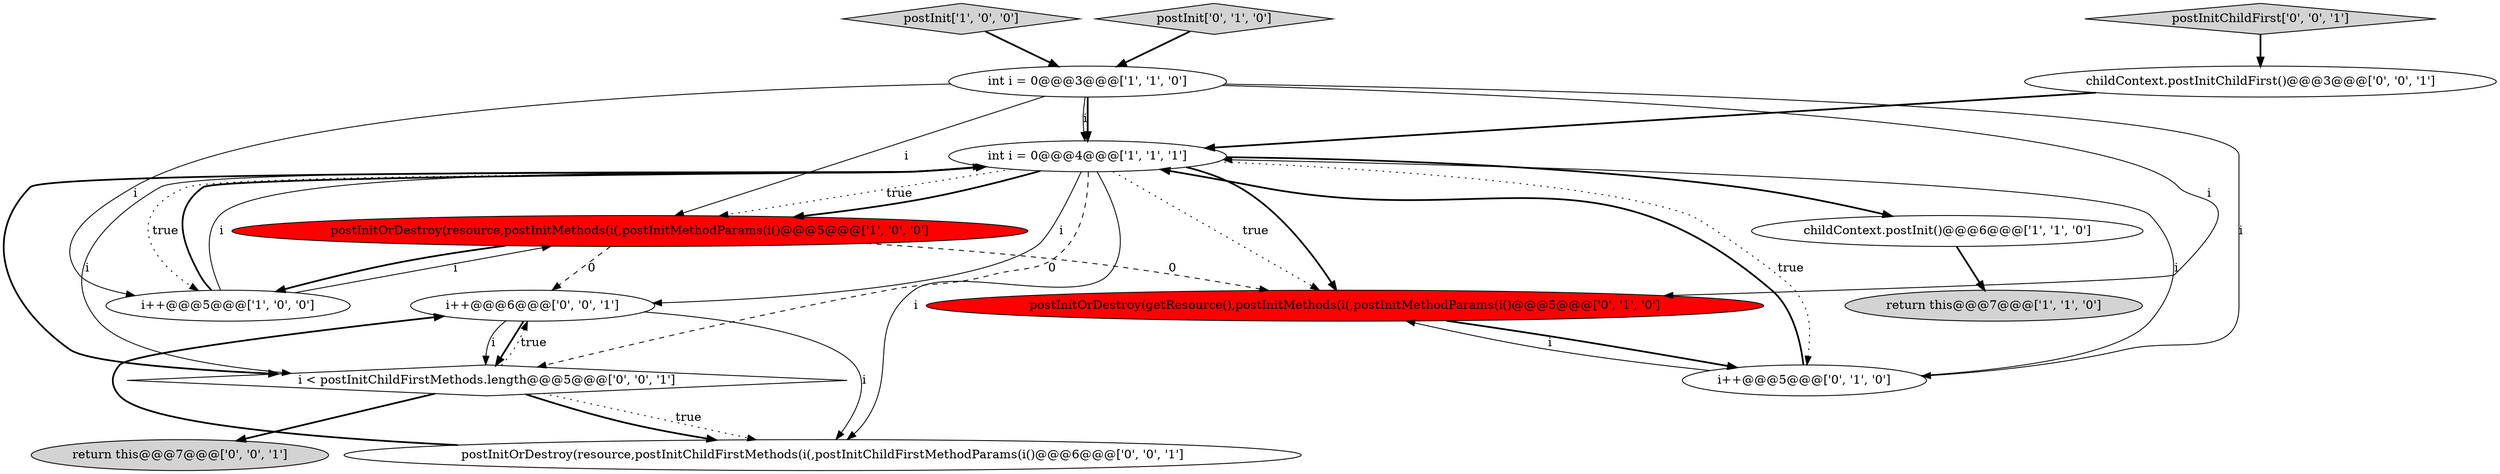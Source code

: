 digraph {
14 [style = filled, label = "i++@@@6@@@['0', '0', '1']", fillcolor = white, shape = ellipse image = "AAA0AAABBB3BBB"];
5 [style = filled, label = "postInit['1', '0', '0']", fillcolor = lightgray, shape = diamond image = "AAA0AAABBB1BBB"];
12 [style = filled, label = "postInitOrDestroy(resource,postInitChildFirstMethods(i(,postInitChildFirstMethodParams(i()@@@6@@@['0', '0', '1']", fillcolor = white, shape = ellipse image = "AAA0AAABBB3BBB"];
0 [style = filled, label = "int i = 0@@@4@@@['1', '1', '1']", fillcolor = white, shape = ellipse image = "AAA0AAABBB1BBB"];
9 [style = filled, label = "postInitOrDestroy(getResource(),postInitMethods(i(,postInitMethodParams(i()@@@5@@@['0', '1', '0']", fillcolor = red, shape = ellipse image = "AAA1AAABBB2BBB"];
3 [style = filled, label = "return this@@@7@@@['1', '1', '0']", fillcolor = lightgray, shape = ellipse image = "AAA0AAABBB1BBB"];
4 [style = filled, label = "postInitOrDestroy(resource,postInitMethods(i(,postInitMethodParams(i()@@@5@@@['1', '0', '0']", fillcolor = red, shape = ellipse image = "AAA1AAABBB1BBB"];
7 [style = filled, label = "postInit['0', '1', '0']", fillcolor = lightgray, shape = diamond image = "AAA0AAABBB2BBB"];
10 [style = filled, label = "return this@@@7@@@['0', '0', '1']", fillcolor = lightgray, shape = ellipse image = "AAA0AAABBB3BBB"];
1 [style = filled, label = "i++@@@5@@@['1', '0', '0']", fillcolor = white, shape = ellipse image = "AAA0AAABBB1BBB"];
13 [style = filled, label = "i < postInitChildFirstMethods.length@@@5@@@['0', '0', '1']", fillcolor = white, shape = diamond image = "AAA0AAABBB3BBB"];
2 [style = filled, label = "childContext.postInit()@@@6@@@['1', '1', '0']", fillcolor = white, shape = ellipse image = "AAA0AAABBB1BBB"];
11 [style = filled, label = "postInitChildFirst['0', '0', '1']", fillcolor = lightgray, shape = diamond image = "AAA0AAABBB3BBB"];
8 [style = filled, label = "i++@@@5@@@['0', '1', '0']", fillcolor = white, shape = ellipse image = "AAA0AAABBB2BBB"];
15 [style = filled, label = "childContext.postInitChildFirst()@@@3@@@['0', '0', '1']", fillcolor = white, shape = ellipse image = "AAA0AAABBB3BBB"];
6 [style = filled, label = "int i = 0@@@3@@@['1', '1', '0']", fillcolor = white, shape = ellipse image = "AAA0AAABBB1BBB"];
6->1 [style = solid, label="i"];
13->10 [style = bold, label=""];
6->9 [style = solid, label="i"];
14->13 [style = solid, label="i"];
8->0 [style = solid, label="i"];
0->9 [style = bold, label=""];
6->4 [style = solid, label="i"];
0->13 [style = bold, label=""];
13->12 [style = dotted, label="true"];
0->12 [style = solid, label="i"];
0->13 [style = solid, label="i"];
2->3 [style = bold, label=""];
0->2 [style = bold, label=""];
0->4 [style = dotted, label="true"];
14->12 [style = solid, label="i"];
6->0 [style = bold, label=""];
1->0 [style = bold, label=""];
1->4 [style = solid, label="i"];
8->9 [style = solid, label="i"];
9->8 [style = bold, label=""];
6->8 [style = solid, label="i"];
11->15 [style = bold, label=""];
6->0 [style = solid, label="i"];
8->0 [style = bold, label=""];
0->8 [style = dotted, label="true"];
1->0 [style = solid, label="i"];
4->9 [style = dashed, label="0"];
0->14 [style = solid, label="i"];
13->12 [style = bold, label=""];
5->6 [style = bold, label=""];
0->4 [style = bold, label=""];
15->0 [style = bold, label=""];
0->13 [style = dashed, label="0"];
7->6 [style = bold, label=""];
12->14 [style = bold, label=""];
4->14 [style = dashed, label="0"];
4->1 [style = bold, label=""];
14->13 [style = bold, label=""];
13->14 [style = dotted, label="true"];
0->9 [style = dotted, label="true"];
0->1 [style = dotted, label="true"];
}
